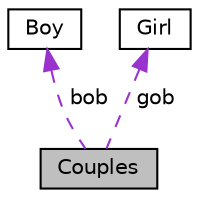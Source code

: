 digraph "Couples"
{
  edge [fontname="Helvetica",fontsize="10",labelfontname="Helvetica",labelfontsize="10"];
  node [fontname="Helvetica",fontsize="10",shape=record];
  Node1 [label="Couples",height=0.2,width=0.4,color="black", fillcolor="grey75", style="filled", fontcolor="black"];
  Node2 -> Node1 [dir="back",color="darkorchid3",fontsize="10",style="dashed",label=" bob" ,fontname="Helvetica"];
  Node2 [label="Boy",height=0.2,width=0.4,color="black", fillcolor="white", style="filled",URL="$class_boy.html"];
  Node3 -> Node1 [dir="back",color="darkorchid3",fontsize="10",style="dashed",label=" gob" ,fontname="Helvetica"];
  Node3 [label="Girl",height=0.2,width=0.4,color="black", fillcolor="white", style="filled",URL="$class_girl.html"];
}
